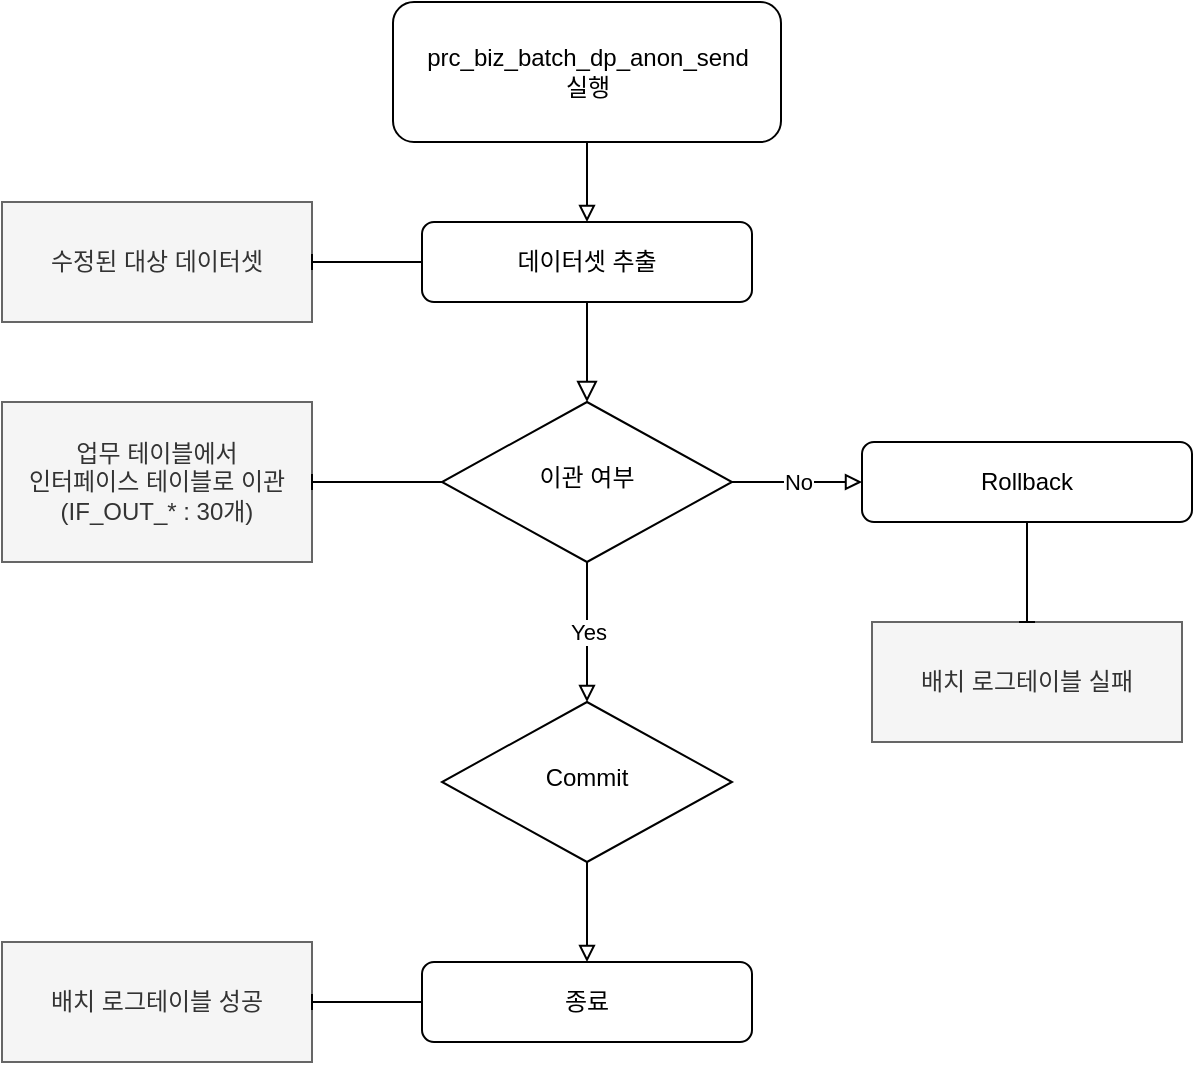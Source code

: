 <mxfile version="20.3.7" type="github" pages="2">
  <diagram id="C5RBs43oDa-KdzZeNtuy" name="Page-1">
    <mxGraphModel dx="1422" dy="796" grid="1" gridSize="10" guides="1" tooltips="1" connect="1" arrows="1" fold="1" page="1" pageScale="1" pageWidth="827" pageHeight="1169" math="0" shadow="0">
      <root>
        <mxCell id="WIyWlLk6GJQsqaUBKTNV-0" />
        <mxCell id="WIyWlLk6GJQsqaUBKTNV-1" parent="WIyWlLk6GJQsqaUBKTNV-0" />
        <mxCell id="WIyWlLk6GJQsqaUBKTNV-3" value="데이터셋 추출" style="rounded=1;whiteSpace=wrap;html=1;fontSize=12;glass=0;strokeWidth=1;shadow=0;" parent="WIyWlLk6GJQsqaUBKTNV-1" vertex="1">
          <mxGeometry x="326" y="190" width="165" height="40" as="geometry" />
        </mxCell>
        <mxCell id="WIyWlLk6GJQsqaUBKTNV-6" value="이관 여부" style="rhombus;whiteSpace=wrap;html=1;shadow=0;fontFamily=Helvetica;fontSize=12;align=center;strokeWidth=1;spacing=6;spacingTop=-4;" parent="WIyWlLk6GJQsqaUBKTNV-1" vertex="1">
          <mxGeometry x="336" y="280" width="145" height="80" as="geometry" />
        </mxCell>
        <mxCell id="WIyWlLk6GJQsqaUBKTNV-2" value="" style="rounded=0;html=1;jettySize=auto;orthogonalLoop=1;fontSize=11;endArrow=block;endFill=0;endSize=8;strokeWidth=1;shadow=0;labelBackgroundColor=none;edgeStyle=orthogonalEdgeStyle;" parent="WIyWlLk6GJQsqaUBKTNV-1" source="WIyWlLk6GJQsqaUBKTNV-3" target="WIyWlLk6GJQsqaUBKTNV-6" edge="1">
          <mxGeometry relative="1" as="geometry" />
        </mxCell>
        <mxCell id="WIyWlLk6GJQsqaUBKTNV-7" value="Rollback" style="rounded=1;whiteSpace=wrap;html=1;fontSize=12;glass=0;strokeWidth=1;shadow=0;" parent="WIyWlLk6GJQsqaUBKTNV-1" vertex="1">
          <mxGeometry x="546" y="300" width="165" height="40" as="geometry" />
        </mxCell>
        <mxCell id="cvXRUhGtZtmQz_hgx9b6-6" value="No" style="edgeStyle=orthogonalEdgeStyle;rounded=0;orthogonalLoop=1;jettySize=auto;html=1;entryX=0;entryY=0.5;entryDx=0;entryDy=0;endArrow=block;endFill=0;" edge="1" parent="WIyWlLk6GJQsqaUBKTNV-1" source="WIyWlLk6GJQsqaUBKTNV-6" target="WIyWlLk6GJQsqaUBKTNV-7">
          <mxGeometry relative="1" as="geometry" />
        </mxCell>
        <mxCell id="cvXRUhGtZtmQz_hgx9b6-29" style="edgeStyle=orthogonalEdgeStyle;rounded=0;orthogonalLoop=1;jettySize=auto;html=1;entryX=0.5;entryY=0;entryDx=0;entryDy=0;strokeColor=default;fontFamily=Helvetica;fontSize=12;fontColor=default;endArrow=block;endFill=0;" edge="1" parent="WIyWlLk6GJQsqaUBKTNV-1" source="WIyWlLk6GJQsqaUBKTNV-10" target="WIyWlLk6GJQsqaUBKTNV-11">
          <mxGeometry relative="1" as="geometry" />
        </mxCell>
        <mxCell id="WIyWlLk6GJQsqaUBKTNV-10" value="Commit" style="rhombus;whiteSpace=wrap;html=1;shadow=0;fontFamily=Helvetica;fontSize=12;align=center;strokeWidth=1;spacing=6;spacingTop=-4;" parent="WIyWlLk6GJQsqaUBKTNV-1" vertex="1">
          <mxGeometry x="336" y="430" width="145" height="80" as="geometry" />
        </mxCell>
        <mxCell id="cvXRUhGtZtmQz_hgx9b6-5" value="Yes" style="edgeStyle=orthogonalEdgeStyle;rounded=0;orthogonalLoop=1;jettySize=auto;html=1;exitX=0.5;exitY=1;exitDx=0;exitDy=0;endArrow=block;endFill=0;" edge="1" parent="WIyWlLk6GJQsqaUBKTNV-1" source="WIyWlLk6GJQsqaUBKTNV-6" target="WIyWlLk6GJQsqaUBKTNV-10">
          <mxGeometry relative="1" as="geometry" />
        </mxCell>
        <mxCell id="WIyWlLk6GJQsqaUBKTNV-11" value="종료" style="rounded=1;whiteSpace=wrap;html=1;fontSize=12;glass=0;strokeWidth=1;shadow=0;" parent="WIyWlLk6GJQsqaUBKTNV-1" vertex="1">
          <mxGeometry x="326" y="560" width="165" height="40" as="geometry" />
        </mxCell>
        <mxCell id="_vldt-JVYSPxojjHOOxf-2" value="업무 테이블에서 &lt;br&gt;인터페이스 테이블로 이관&lt;br&gt;(IF_OUT_* : 30개)" style="rounded=0;whiteSpace=wrap;html=1;fillColor=#f5f5f5;fontColor=#333333;strokeColor=#666666;" vertex="1" parent="WIyWlLk6GJQsqaUBKTNV-1">
          <mxGeometry x="116" y="280" width="155" height="80" as="geometry" />
        </mxCell>
        <mxCell id="cvXRUhGtZtmQz_hgx9b6-2" style="edgeStyle=orthogonalEdgeStyle;rounded=0;orthogonalLoop=1;jettySize=auto;html=1;exitX=0;exitY=0.5;exitDx=0;exitDy=0;entryX=1;entryY=0.5;entryDx=0;entryDy=0;endArrow=baseDash;endFill=0;" edge="1" parent="WIyWlLk6GJQsqaUBKTNV-1" source="WIyWlLk6GJQsqaUBKTNV-6" target="_vldt-JVYSPxojjHOOxf-2">
          <mxGeometry relative="1" as="geometry" />
        </mxCell>
        <mxCell id="_vldt-JVYSPxojjHOOxf-12" value="수정된 대상 데이터셋" style="rounded=0;whiteSpace=wrap;html=1;fillColor=#f5f5f5;fontColor=#333333;strokeColor=#666666;" vertex="1" parent="WIyWlLk6GJQsqaUBKTNV-1">
          <mxGeometry x="116" y="180" width="155" height="60" as="geometry" />
        </mxCell>
        <mxCell id="cvXRUhGtZtmQz_hgx9b6-3" style="edgeStyle=orthogonalEdgeStyle;rounded=0;orthogonalLoop=1;jettySize=auto;html=1;exitX=0;exitY=0.5;exitDx=0;exitDy=0;entryX=1;entryY=0.5;entryDx=0;entryDy=0;endArrow=baseDash;endFill=0;" edge="1" parent="WIyWlLk6GJQsqaUBKTNV-1" source="WIyWlLk6GJQsqaUBKTNV-3" target="_vldt-JVYSPxojjHOOxf-12">
          <mxGeometry relative="1" as="geometry" />
        </mxCell>
        <mxCell id="_vldt-JVYSPxojjHOOxf-15" style="edgeStyle=orthogonalEdgeStyle;rounded=0;orthogonalLoop=1;jettySize=auto;html=1;endArrow=block;endFill=0;" edge="1" parent="WIyWlLk6GJQsqaUBKTNV-1" source="_vldt-JVYSPxojjHOOxf-14" target="WIyWlLk6GJQsqaUBKTNV-3">
          <mxGeometry relative="1" as="geometry" />
        </mxCell>
        <mxCell id="_vldt-JVYSPxojjHOOxf-14" value="&lt;span style=&quot;text-align: left;&quot;&gt;prc_biz_batch_dp_anon_send&lt;br&gt;실행&lt;br&gt;&lt;/span&gt;" style="rounded=1;whiteSpace=wrap;html=1;fontSize=12;glass=0;strokeWidth=1;shadow=0;" vertex="1" parent="WIyWlLk6GJQsqaUBKTNV-1">
          <mxGeometry x="311.5" y="80" width="194" height="70" as="geometry" />
        </mxCell>
        <mxCell id="cvXRUhGtZtmQz_hgx9b6-7" value="배치 로그테이블 성공" style="rounded=0;whiteSpace=wrap;html=1;fillColor=#f5f5f5;fontColor=#333333;strokeColor=#666666;" vertex="1" parent="WIyWlLk6GJQsqaUBKTNV-1">
          <mxGeometry x="116" y="550" width="155" height="60" as="geometry" />
        </mxCell>
        <mxCell id="cvXRUhGtZtmQz_hgx9b6-8" style="edgeStyle=orthogonalEdgeStyle;rounded=0;orthogonalLoop=1;jettySize=auto;html=1;exitX=0;exitY=0.5;exitDx=0;exitDy=0;entryX=1;entryY=0.5;entryDx=0;entryDy=0;endArrow=baseDash;endFill=0;" edge="1" parent="WIyWlLk6GJQsqaUBKTNV-1" source="WIyWlLk6GJQsqaUBKTNV-11" target="cvXRUhGtZtmQz_hgx9b6-7">
          <mxGeometry relative="1" as="geometry" />
        </mxCell>
        <mxCell id="cvXRUhGtZtmQz_hgx9b6-21" value="배치 로그테이블 실패" style="rounded=0;whiteSpace=wrap;html=1;fillColor=#f5f5f5;fontColor=#333333;strokeColor=#666666;" vertex="1" parent="WIyWlLk6GJQsqaUBKTNV-1">
          <mxGeometry x="551" y="390" width="155" height="60" as="geometry" />
        </mxCell>
        <mxCell id="cvXRUhGtZtmQz_hgx9b6-22" style="edgeStyle=orthogonalEdgeStyle;rounded=0;orthogonalLoop=1;jettySize=auto;html=1;exitX=0.5;exitY=1;exitDx=0;exitDy=0;entryX=0.5;entryY=0;entryDx=0;entryDy=0;strokeColor=default;endArrow=baseDash;endFill=0;" edge="1" parent="WIyWlLk6GJQsqaUBKTNV-1" source="WIyWlLk6GJQsqaUBKTNV-7" target="cvXRUhGtZtmQz_hgx9b6-21">
          <mxGeometry relative="1" as="geometry" />
        </mxCell>
      </root>
    </mxGraphModel>
  </diagram>
  <diagram name="Page-1의 복사본" id="woj7shikoheOouK08yFX">
    <mxGraphModel dx="2062" dy="1154" grid="1" gridSize="10" guides="1" tooltips="1" connect="1" arrows="1" fold="1" page="1" pageScale="1" pageWidth="827" pageHeight="1169" math="0" shadow="0">
      <root>
        <mxCell id="0pUTNga4et0UCxMC0Npy-0" />
        <mxCell id="0pUTNga4et0UCxMC0Npy-1" parent="0pUTNga4et0UCxMC0Npy-0" />
        <mxCell id="0pUTNga4et0UCxMC0Npy-2" value="" style="rounded=0;html=1;jettySize=auto;orthogonalLoop=1;fontSize=11;endArrow=block;endFill=0;endSize=8;strokeWidth=1;shadow=0;labelBackgroundColor=none;edgeStyle=orthogonalEdgeStyle;" edge="1" parent="0pUTNga4et0UCxMC0Npy-1" source="0pUTNga4et0UCxMC0Npy-3" target="0pUTNga4et0UCxMC0Npy-6">
          <mxGeometry relative="1" as="geometry" />
        </mxCell>
        <mxCell id="0pUTNga4et0UCxMC0Npy-3" value="데이터셋 추출" style="rounded=1;whiteSpace=wrap;html=1;fontSize=12;glass=0;strokeWidth=1;shadow=0;" vertex="1" parent="0pUTNga4et0UCxMC0Npy-1">
          <mxGeometry x="330" y="110" width="165" height="40" as="geometry" />
        </mxCell>
        <mxCell id="0pUTNga4et0UCxMC0Npy-4" value="Yes" style="rounded=0;html=1;jettySize=auto;orthogonalLoop=1;fontSize=11;endArrow=block;endFill=0;endSize=8;strokeWidth=1;shadow=0;labelBackgroundColor=none;edgeStyle=orthogonalEdgeStyle;" edge="1" parent="0pUTNga4et0UCxMC0Npy-1" source="0pUTNga4et0UCxMC0Npy-6" target="0pUTNga4et0UCxMC0Npy-9">
          <mxGeometry y="20" relative="1" as="geometry">
            <mxPoint as="offset" />
          </mxGeometry>
        </mxCell>
        <mxCell id="0pUTNga4et0UCxMC0Npy-5" value="No" style="edgeStyle=orthogonalEdgeStyle;rounded=0;html=1;jettySize=auto;orthogonalLoop=1;fontSize=11;endArrow=block;endFill=0;endSize=8;strokeWidth=1;shadow=0;labelBackgroundColor=none;" edge="1" parent="0pUTNga4et0UCxMC0Npy-1" source="0pUTNga4et0UCxMC0Npy-6" target="0pUTNga4et0UCxMC0Npy-7">
          <mxGeometry y="10" relative="1" as="geometry">
            <mxPoint as="offset" />
          </mxGeometry>
        </mxCell>
        <mxCell id="0pUTNga4et0UCxMC0Npy-6" value="이관 여부" style="rhombus;whiteSpace=wrap;html=1;shadow=0;fontFamily=Helvetica;fontSize=12;align=center;strokeWidth=1;spacing=6;spacingTop=-4;" vertex="1" parent="0pUTNga4et0UCxMC0Npy-1">
          <mxGeometry x="340" y="200" width="145" height="80" as="geometry" />
        </mxCell>
        <mxCell id="0pUTNga4et0UCxMC0Npy-7" value="Rollback" style="rounded=1;whiteSpace=wrap;html=1;fontSize=12;glass=0;strokeWidth=1;shadow=0;" vertex="1" parent="0pUTNga4et0UCxMC0Npy-1">
          <mxGeometry x="550" y="220" width="165" height="40" as="geometry" />
        </mxCell>
        <mxCell id="0pUTNga4et0UCxMC0Npy-8" value="No" style="rounded=0;jettySize=auto;orthogonalLoop=1;fontSize=11;endArrow=block;endFill=0;endSize=8;strokeWidth=1;shadow=0;labelBackgroundColor=none;edgeStyle=orthogonalEdgeStyle;html=1;" edge="1" parent="0pUTNga4et0UCxMC0Npy-1" source="0pUTNga4et0UCxMC0Npy-9" target="0pUTNga4et0UCxMC0Npy-10">
          <mxGeometry x="0.333" y="20" relative="1" as="geometry">
            <mxPoint as="offset" />
          </mxGeometry>
        </mxCell>
        <mxCell id="0pUTNga4et0UCxMC0Npy-9" value="Commit" style="rhombus;whiteSpace=wrap;html=1;shadow=0;fontFamily=Helvetica;fontSize=12;align=center;strokeWidth=1;spacing=6;spacingTop=-4;" vertex="1" parent="0pUTNga4et0UCxMC0Npy-1">
          <mxGeometry x="340" y="320" width="145" height="80" as="geometry" />
        </mxCell>
        <mxCell id="0pUTNga4et0UCxMC0Npy-10" value="종료" style="rounded=1;whiteSpace=wrap;html=1;fontSize=12;glass=0;strokeWidth=1;shadow=0;" vertex="1" parent="0pUTNga4et0UCxMC0Npy-1">
          <mxGeometry x="330" y="460" width="165" height="40" as="geometry" />
        </mxCell>
        <mxCell id="0pUTNga4et0UCxMC0Npy-11" style="edgeStyle=orthogonalEdgeStyle;rounded=0;orthogonalLoop=1;jettySize=auto;html=1;exitX=1;exitY=0.5;exitDx=0;exitDy=0;entryX=0;entryY=0.5;entryDx=0;entryDy=0;" edge="1" parent="0pUTNga4et0UCxMC0Npy-1" source="0pUTNga4et0UCxMC0Npy-12" target="0pUTNga4et0UCxMC0Npy-6">
          <mxGeometry relative="1" as="geometry" />
        </mxCell>
        <mxCell id="0pUTNga4et0UCxMC0Npy-12" value="업무테이블에서 인터페이스테이블로의 이관" style="rounded=0;whiteSpace=wrap;html=1;" vertex="1" parent="0pUTNga4et0UCxMC0Npy-1">
          <mxGeometry x="120" y="210" width="155" height="60" as="geometry" />
        </mxCell>
        <mxCell id="0pUTNga4et0UCxMC0Npy-13" style="edgeStyle=orthogonalEdgeStyle;rounded=0;orthogonalLoop=1;jettySize=auto;html=1;entryX=0;entryY=0.5;entryDx=0;entryDy=0;" edge="1" parent="0pUTNga4et0UCxMC0Npy-1" source="0pUTNga4et0UCxMC0Npy-14" target="0pUTNga4et0UCxMC0Npy-3">
          <mxGeometry relative="1" as="geometry" />
        </mxCell>
        <mxCell id="0pUTNga4et0UCxMC0Npy-14" value="수정된 대상 데이터셋" style="rounded=0;whiteSpace=wrap;html=1;" vertex="1" parent="0pUTNga4et0UCxMC0Npy-1">
          <mxGeometry x="120" y="100" width="155" height="60" as="geometry" />
        </mxCell>
        <mxCell id="0pUTNga4et0UCxMC0Npy-15" style="edgeStyle=orthogonalEdgeStyle;rounded=0;orthogonalLoop=1;jettySize=auto;html=1;endArrow=block;endFill=0;" edge="1" parent="0pUTNga4et0UCxMC0Npy-1" source="0pUTNga4et0UCxMC0Npy-16" target="0pUTNga4et0UCxMC0Npy-3">
          <mxGeometry relative="1" as="geometry" />
        </mxCell>
        <mxCell id="0pUTNga4et0UCxMC0Npy-16" value="시작" style="rounded=1;whiteSpace=wrap;html=1;fontSize=12;glass=0;strokeWidth=1;shadow=0;" vertex="1" parent="0pUTNga4et0UCxMC0Npy-1">
          <mxGeometry x="330" y="30" width="165" height="40" as="geometry" />
        </mxCell>
      </root>
    </mxGraphModel>
  </diagram>
</mxfile>
